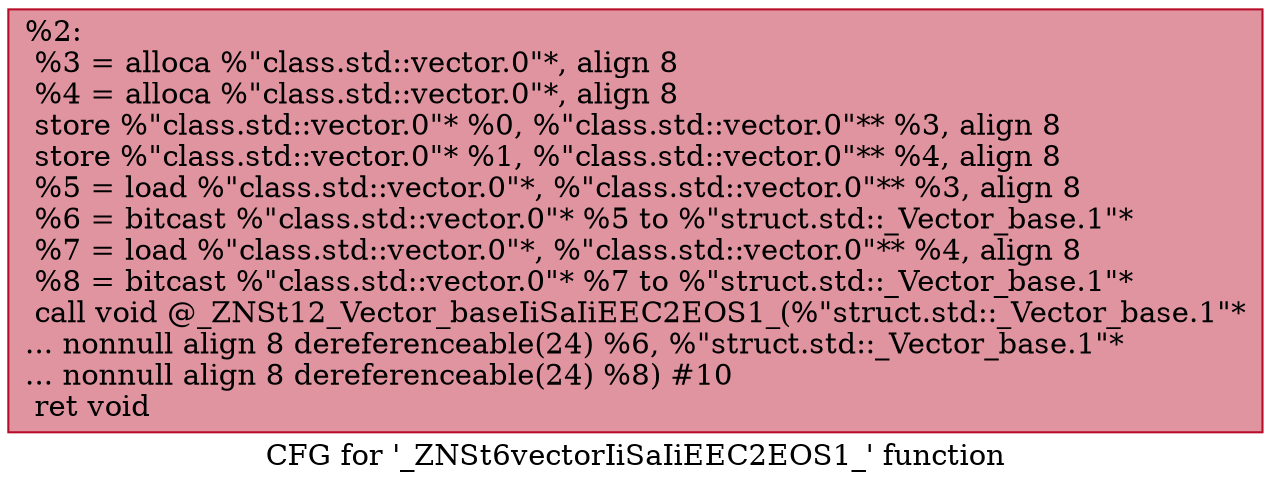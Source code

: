 digraph "CFG for '_ZNSt6vectorIiSaIiEEC2EOS1_' function" {
	label="CFG for '_ZNSt6vectorIiSaIiEEC2EOS1_' function";

	Node0x55aa9ab8f140 [shape=record,color="#b70d28ff", style=filled, fillcolor="#b70d2870",label="{%2:\l  %3 = alloca %\"class.std::vector.0\"*, align 8\l  %4 = alloca %\"class.std::vector.0\"*, align 8\l  store %\"class.std::vector.0\"* %0, %\"class.std::vector.0\"** %3, align 8\l  store %\"class.std::vector.0\"* %1, %\"class.std::vector.0\"** %4, align 8\l  %5 = load %\"class.std::vector.0\"*, %\"class.std::vector.0\"** %3, align 8\l  %6 = bitcast %\"class.std::vector.0\"* %5 to %\"struct.std::_Vector_base.1\"*\l  %7 = load %\"class.std::vector.0\"*, %\"class.std::vector.0\"** %4, align 8\l  %8 = bitcast %\"class.std::vector.0\"* %7 to %\"struct.std::_Vector_base.1\"*\l  call void @_ZNSt12_Vector_baseIiSaIiEEC2EOS1_(%\"struct.std::_Vector_base.1\"*\l... nonnull align 8 dereferenceable(24) %6, %\"struct.std::_Vector_base.1\"*\l... nonnull align 8 dereferenceable(24) %8) #10\l  ret void\l}"];
}
